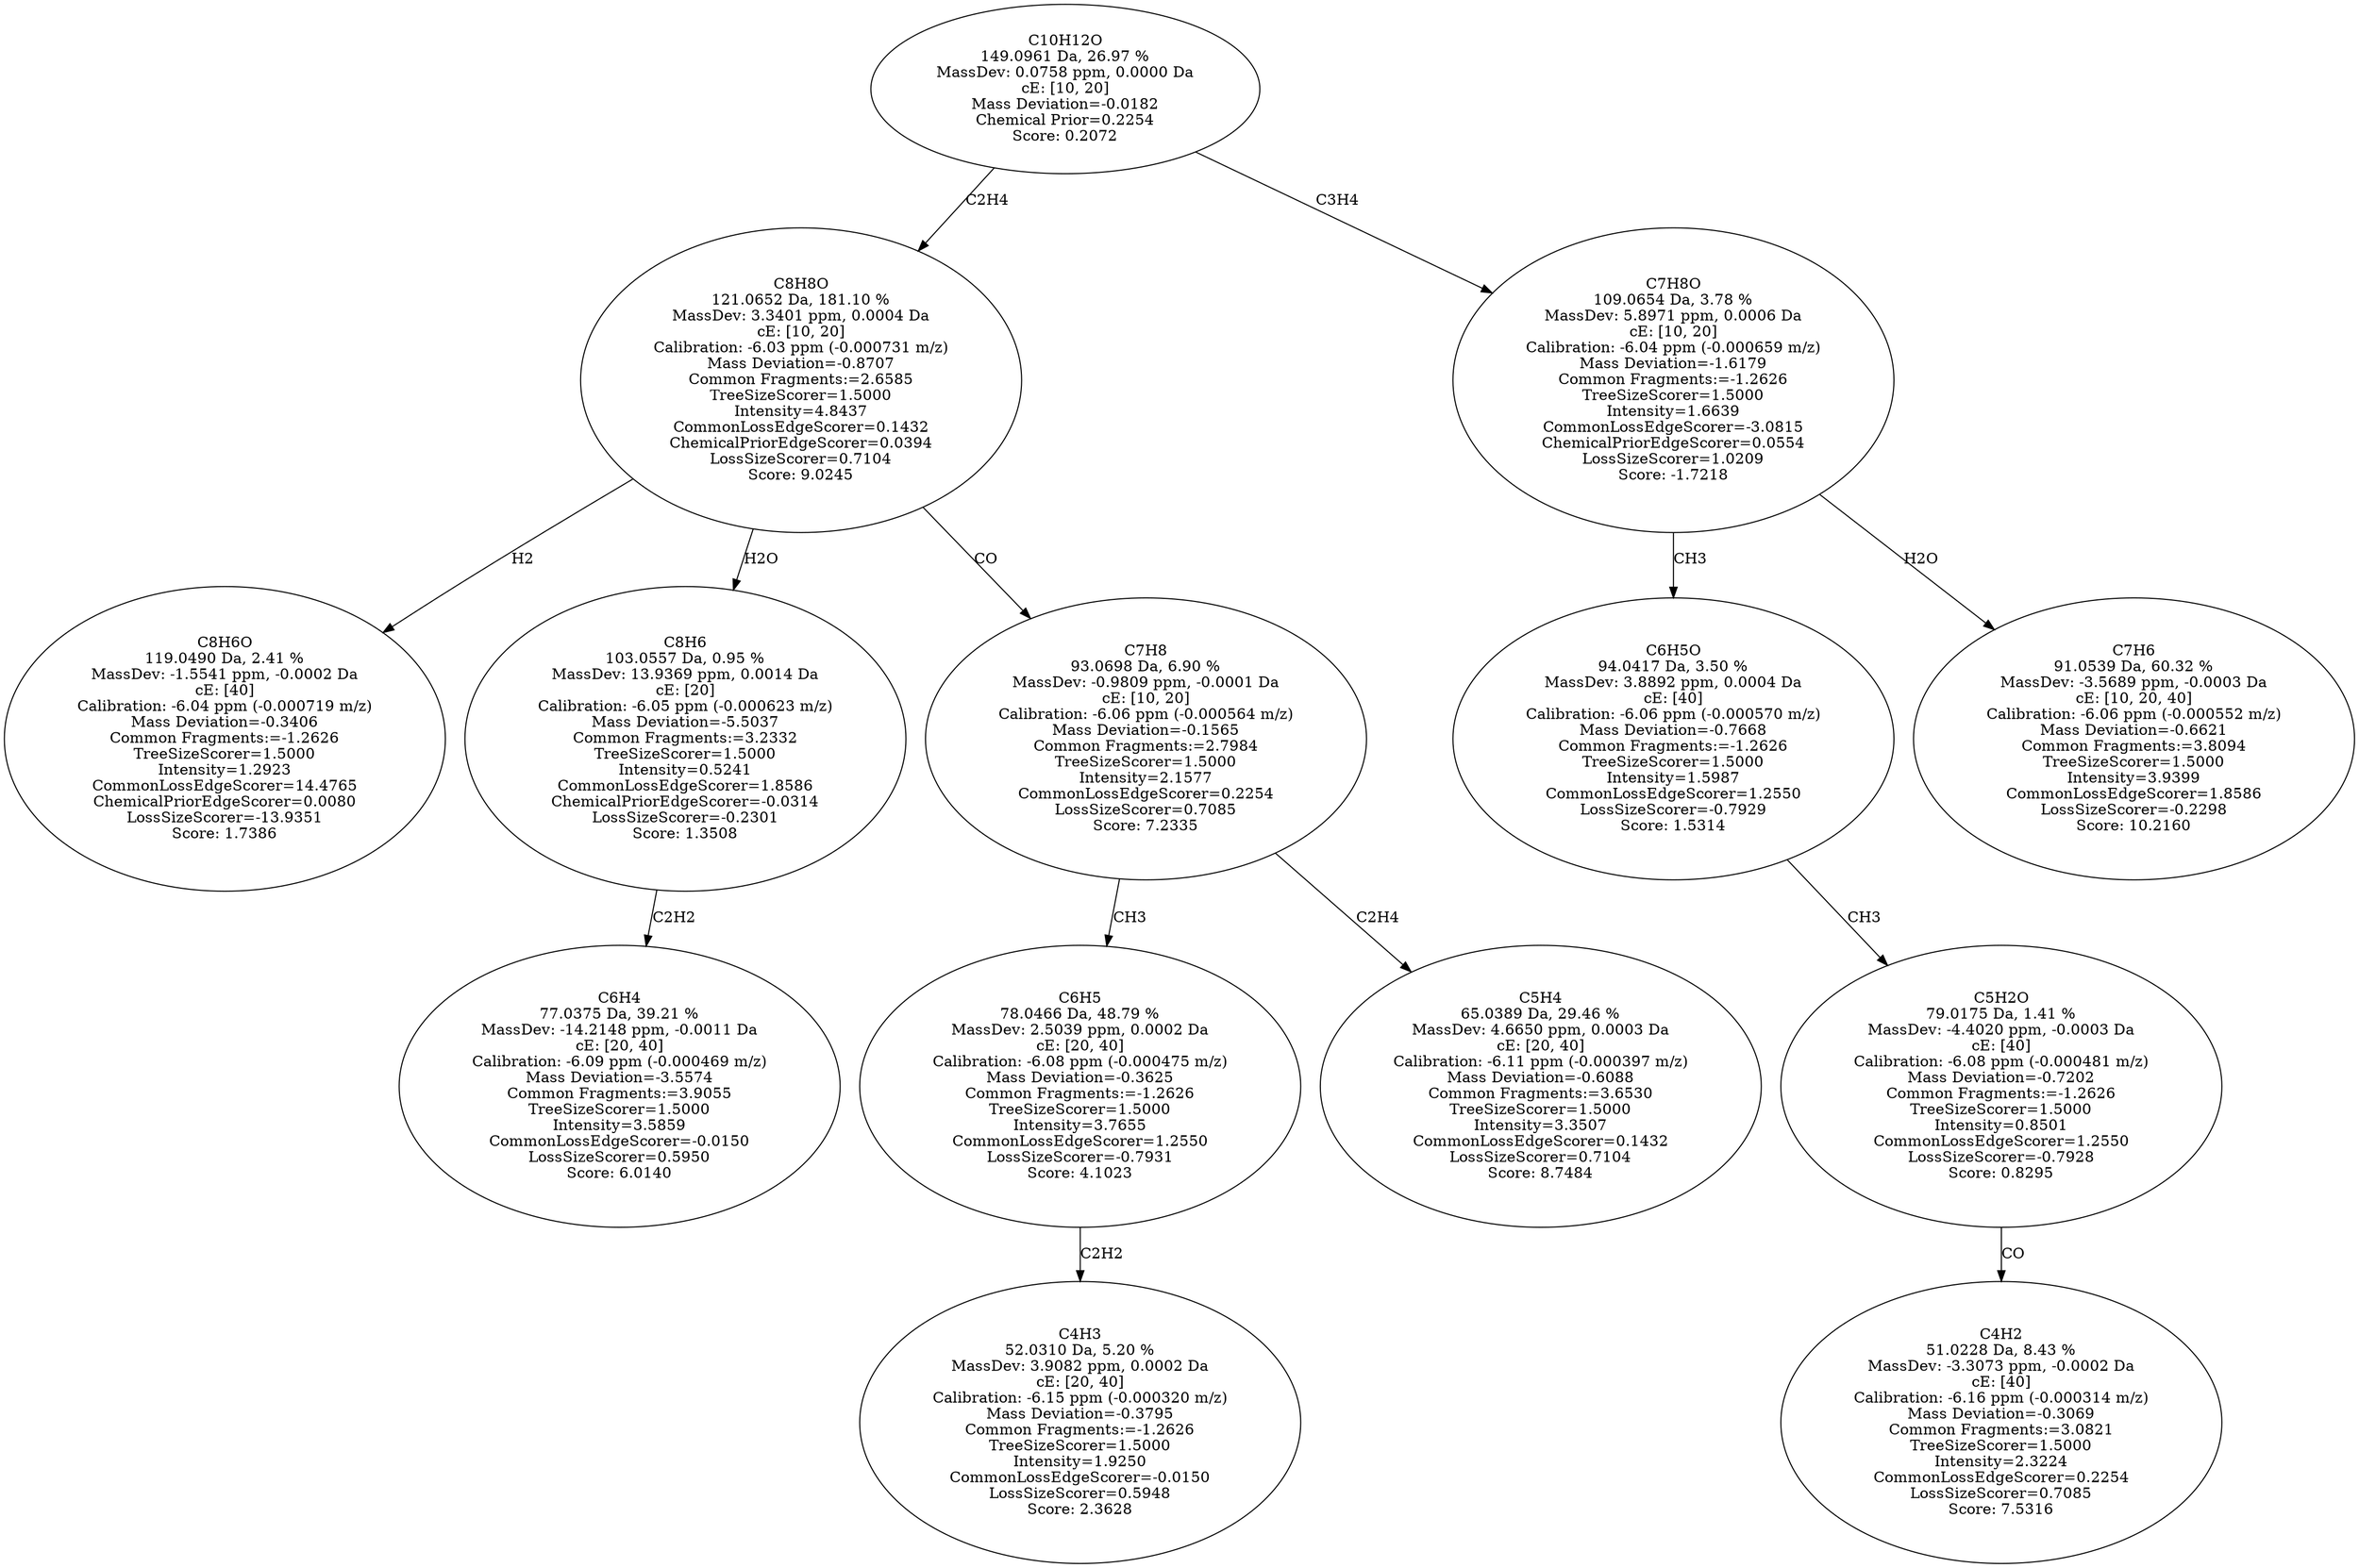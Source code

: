 strict digraph {
v1 [label="C8H6O\n119.0490 Da, 2.41 %\nMassDev: -1.5541 ppm, -0.0002 Da\ncE: [40]\nCalibration: -6.04 ppm (-0.000719 m/z)\nMass Deviation=-0.3406\nCommon Fragments:=-1.2626\nTreeSizeScorer=1.5000\nIntensity=1.2923\nCommonLossEdgeScorer=14.4765\nChemicalPriorEdgeScorer=0.0080\nLossSizeScorer=-13.9351\nScore: 1.7386"];
v2 [label="C6H4\n77.0375 Da, 39.21 %\nMassDev: -14.2148 ppm, -0.0011 Da\ncE: [20, 40]\nCalibration: -6.09 ppm (-0.000469 m/z)\nMass Deviation=-3.5574\nCommon Fragments:=3.9055\nTreeSizeScorer=1.5000\nIntensity=3.5859\nCommonLossEdgeScorer=-0.0150\nLossSizeScorer=0.5950\nScore: 6.0140"];
v3 [label="C8H6\n103.0557 Da, 0.95 %\nMassDev: 13.9369 ppm, 0.0014 Da\ncE: [20]\nCalibration: -6.05 ppm (-0.000623 m/z)\nMass Deviation=-5.5037\nCommon Fragments:=3.2332\nTreeSizeScorer=1.5000\nIntensity=0.5241\nCommonLossEdgeScorer=1.8586\nChemicalPriorEdgeScorer=-0.0314\nLossSizeScorer=-0.2301\nScore: 1.3508"];
v4 [label="C4H3\n52.0310 Da, 5.20 %\nMassDev: 3.9082 ppm, 0.0002 Da\ncE: [20, 40]\nCalibration: -6.15 ppm (-0.000320 m/z)\nMass Deviation=-0.3795\nCommon Fragments:=-1.2626\nTreeSizeScorer=1.5000\nIntensity=1.9250\nCommonLossEdgeScorer=-0.0150\nLossSizeScorer=0.5948\nScore: 2.3628"];
v5 [label="C6H5\n78.0466 Da, 48.79 %\nMassDev: 2.5039 ppm, 0.0002 Da\ncE: [20, 40]\nCalibration: -6.08 ppm (-0.000475 m/z)\nMass Deviation=-0.3625\nCommon Fragments:=-1.2626\nTreeSizeScorer=1.5000\nIntensity=3.7655\nCommonLossEdgeScorer=1.2550\nLossSizeScorer=-0.7931\nScore: 4.1023"];
v6 [label="C5H4\n65.0389 Da, 29.46 %\nMassDev: 4.6650 ppm, 0.0003 Da\ncE: [20, 40]\nCalibration: -6.11 ppm (-0.000397 m/z)\nMass Deviation=-0.6088\nCommon Fragments:=3.6530\nTreeSizeScorer=1.5000\nIntensity=3.3507\nCommonLossEdgeScorer=0.1432\nLossSizeScorer=0.7104\nScore: 8.7484"];
v7 [label="C7H8\n93.0698 Da, 6.90 %\nMassDev: -0.9809 ppm, -0.0001 Da\ncE: [10, 20]\nCalibration: -6.06 ppm (-0.000564 m/z)\nMass Deviation=-0.1565\nCommon Fragments:=2.7984\nTreeSizeScorer=1.5000\nIntensity=2.1577\nCommonLossEdgeScorer=0.2254\nLossSizeScorer=0.7085\nScore: 7.2335"];
v8 [label="C8H8O\n121.0652 Da, 181.10 %\nMassDev: 3.3401 ppm, 0.0004 Da\ncE: [10, 20]\nCalibration: -6.03 ppm (-0.000731 m/z)\nMass Deviation=-0.8707\nCommon Fragments:=2.6585\nTreeSizeScorer=1.5000\nIntensity=4.8437\nCommonLossEdgeScorer=0.1432\nChemicalPriorEdgeScorer=0.0394\nLossSizeScorer=0.7104\nScore: 9.0245"];
v9 [label="C4H2\n51.0228 Da, 8.43 %\nMassDev: -3.3073 ppm, -0.0002 Da\ncE: [40]\nCalibration: -6.16 ppm (-0.000314 m/z)\nMass Deviation=-0.3069\nCommon Fragments:=3.0821\nTreeSizeScorer=1.5000\nIntensity=2.3224\nCommonLossEdgeScorer=0.2254\nLossSizeScorer=0.7085\nScore: 7.5316"];
v10 [label="C5H2O\n79.0175 Da, 1.41 %\nMassDev: -4.4020 ppm, -0.0003 Da\ncE: [40]\nCalibration: -6.08 ppm (-0.000481 m/z)\nMass Deviation=-0.7202\nCommon Fragments:=-1.2626\nTreeSizeScorer=1.5000\nIntensity=0.8501\nCommonLossEdgeScorer=1.2550\nLossSizeScorer=-0.7928\nScore: 0.8295"];
v11 [label="C6H5O\n94.0417 Da, 3.50 %\nMassDev: 3.8892 ppm, 0.0004 Da\ncE: [40]\nCalibration: -6.06 ppm (-0.000570 m/z)\nMass Deviation=-0.7668\nCommon Fragments:=-1.2626\nTreeSizeScorer=1.5000\nIntensity=1.5987\nCommonLossEdgeScorer=1.2550\nLossSizeScorer=-0.7929\nScore: 1.5314"];
v12 [label="C7H6\n91.0539 Da, 60.32 %\nMassDev: -3.5689 ppm, -0.0003 Da\ncE: [10, 20, 40]\nCalibration: -6.06 ppm (-0.000552 m/z)\nMass Deviation=-0.6621\nCommon Fragments:=3.8094\nTreeSizeScorer=1.5000\nIntensity=3.9399\nCommonLossEdgeScorer=1.8586\nLossSizeScorer=-0.2298\nScore: 10.2160"];
v13 [label="C7H8O\n109.0654 Da, 3.78 %\nMassDev: 5.8971 ppm, 0.0006 Da\ncE: [10, 20]\nCalibration: -6.04 ppm (-0.000659 m/z)\nMass Deviation=-1.6179\nCommon Fragments:=-1.2626\nTreeSizeScorer=1.5000\nIntensity=1.6639\nCommonLossEdgeScorer=-3.0815\nChemicalPriorEdgeScorer=0.0554\nLossSizeScorer=1.0209\nScore: -1.7218"];
v14 [label="C10H12O\n149.0961 Da, 26.97 %\nMassDev: 0.0758 ppm, 0.0000 Da\ncE: [10, 20]\nMass Deviation=-0.0182\nChemical Prior=0.2254\nScore: 0.2072"];
v8 -> v1 [label="H2"];
v3 -> v2 [label="C2H2"];
v8 -> v3 [label="H2O"];
v5 -> v4 [label="C2H2"];
v7 -> v5 [label="CH3"];
v7 -> v6 [label="C2H4"];
v8 -> v7 [label="CO"];
v14 -> v8 [label="C2H4"];
v10 -> v9 [label="CO"];
v11 -> v10 [label="CH3"];
v13 -> v11 [label="CH3"];
v13 -> v12 [label="H2O"];
v14 -> v13 [label="C3H4"];
}